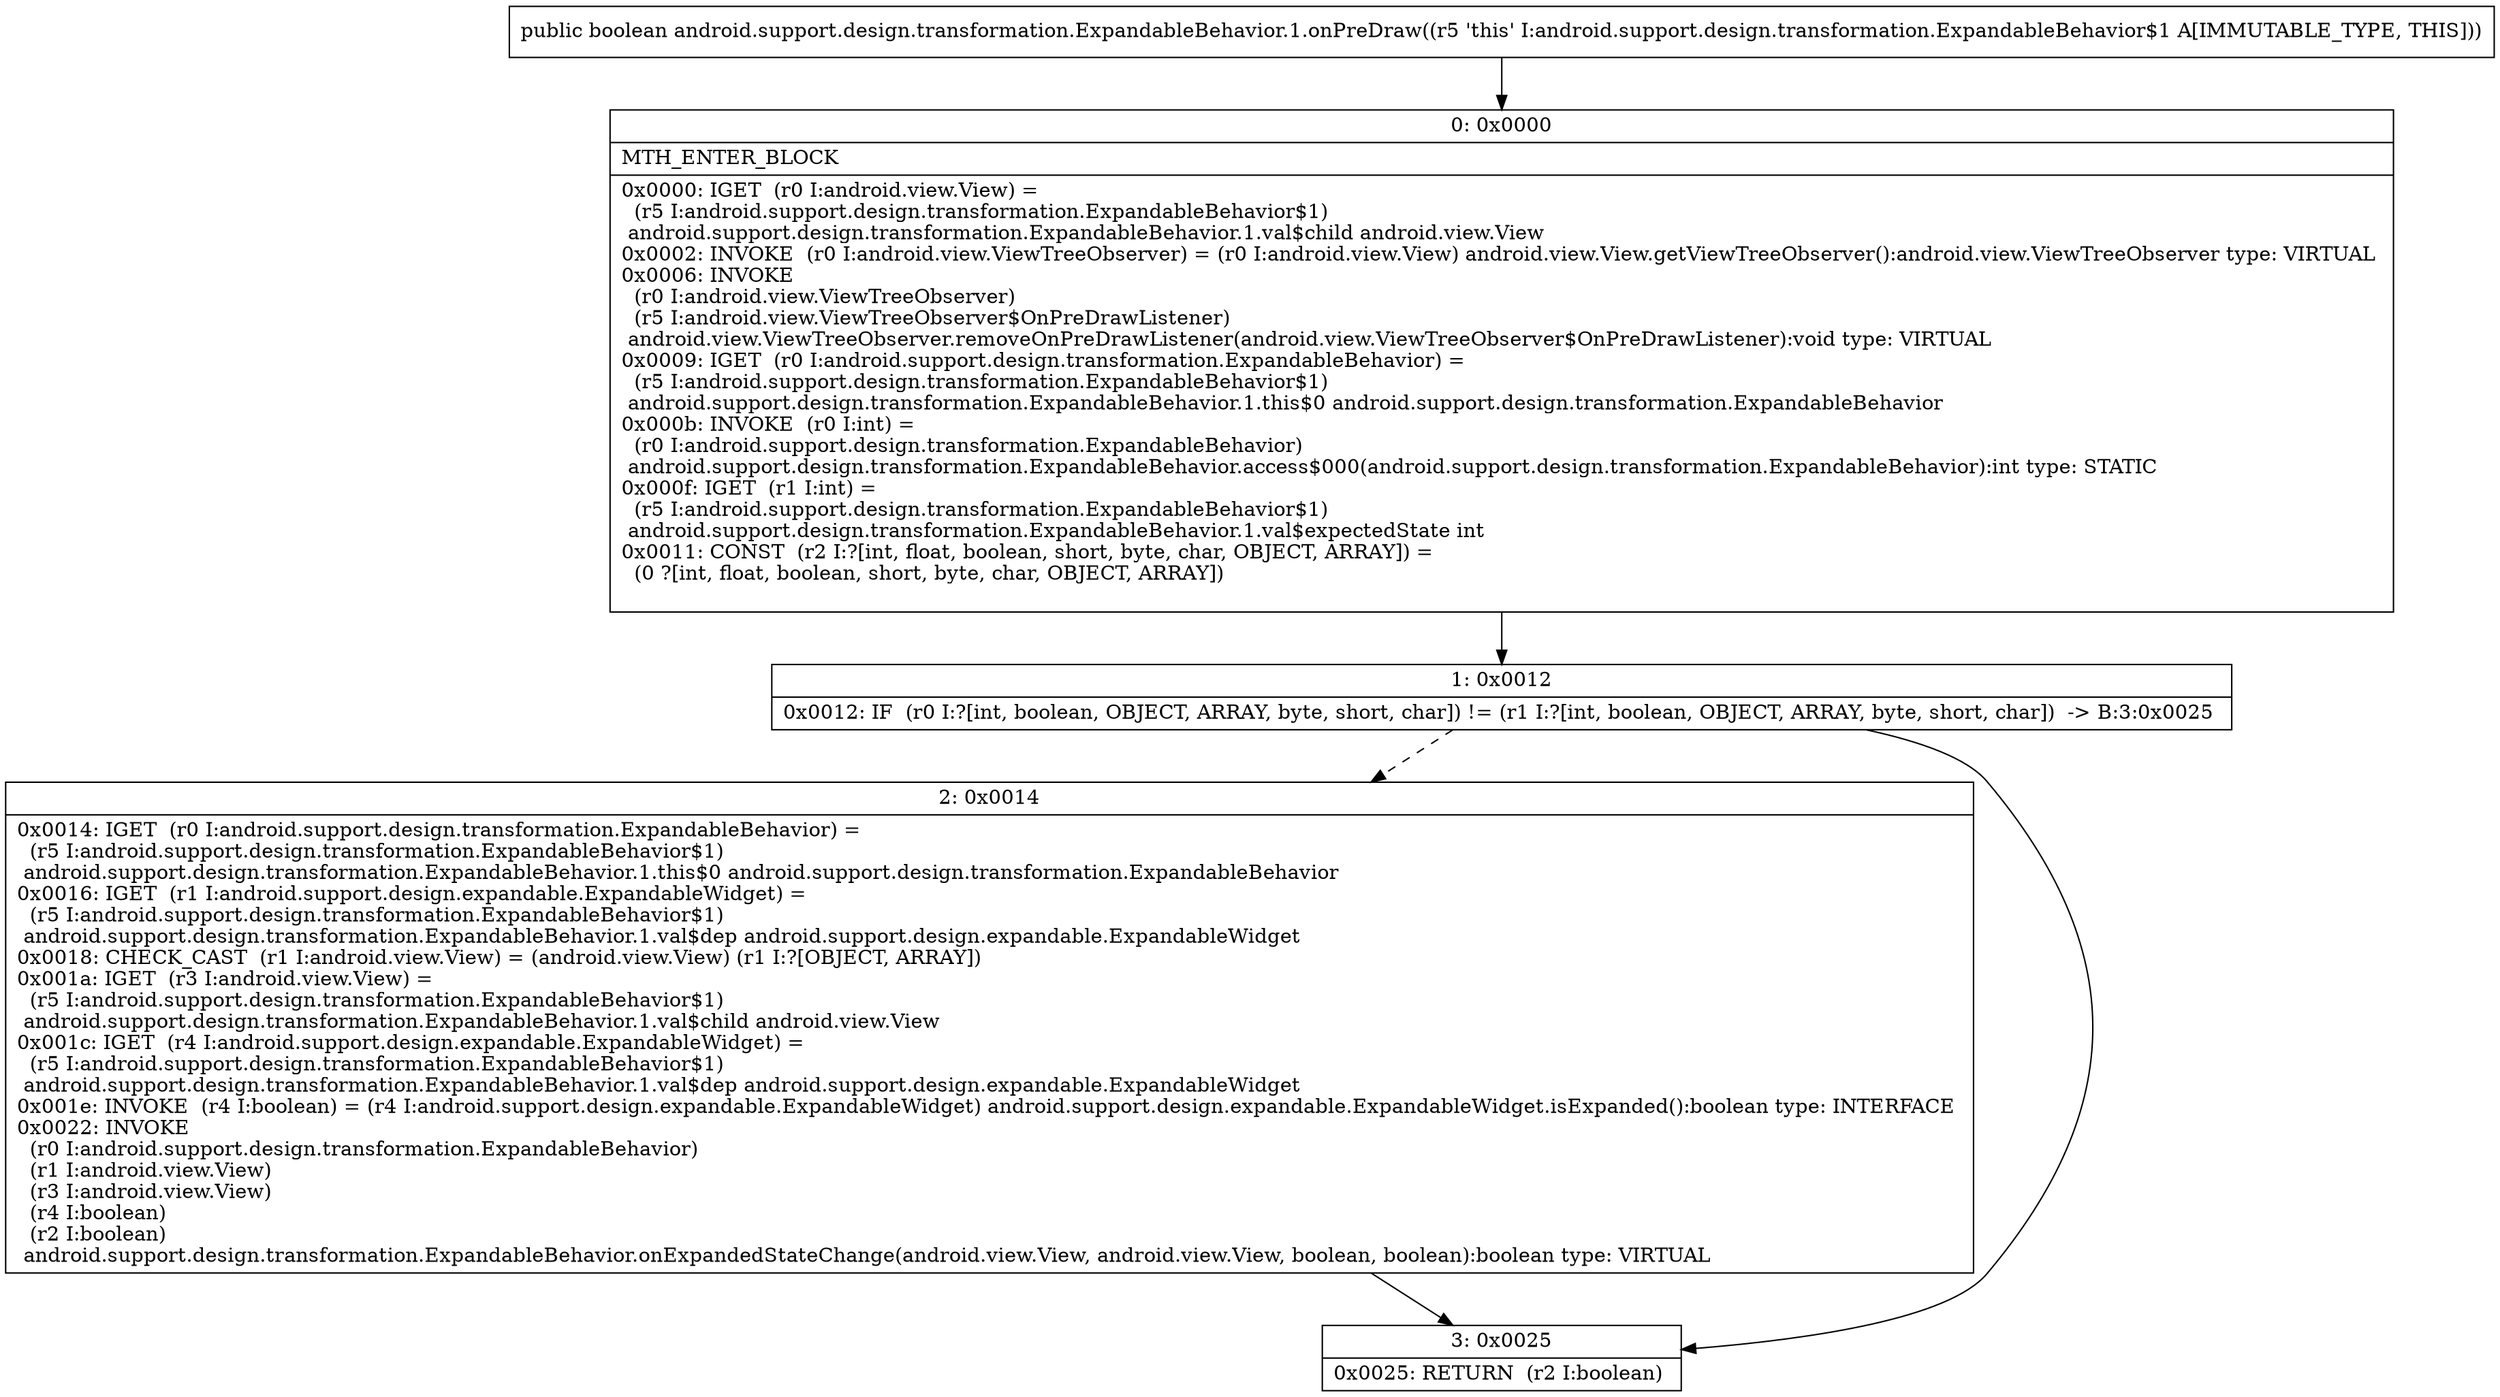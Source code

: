digraph "CFG forandroid.support.design.transformation.ExpandableBehavior.1.onPreDraw()Z" {
Node_0 [shape=record,label="{0\:\ 0x0000|MTH_ENTER_BLOCK\l|0x0000: IGET  (r0 I:android.view.View) = \l  (r5 I:android.support.design.transformation.ExpandableBehavior$1)\l android.support.design.transformation.ExpandableBehavior.1.val$child android.view.View \l0x0002: INVOKE  (r0 I:android.view.ViewTreeObserver) = (r0 I:android.view.View) android.view.View.getViewTreeObserver():android.view.ViewTreeObserver type: VIRTUAL \l0x0006: INVOKE  \l  (r0 I:android.view.ViewTreeObserver)\l  (r5 I:android.view.ViewTreeObserver$OnPreDrawListener)\l android.view.ViewTreeObserver.removeOnPreDrawListener(android.view.ViewTreeObserver$OnPreDrawListener):void type: VIRTUAL \l0x0009: IGET  (r0 I:android.support.design.transformation.ExpandableBehavior) = \l  (r5 I:android.support.design.transformation.ExpandableBehavior$1)\l android.support.design.transformation.ExpandableBehavior.1.this$0 android.support.design.transformation.ExpandableBehavior \l0x000b: INVOKE  (r0 I:int) = \l  (r0 I:android.support.design.transformation.ExpandableBehavior)\l android.support.design.transformation.ExpandableBehavior.access$000(android.support.design.transformation.ExpandableBehavior):int type: STATIC \l0x000f: IGET  (r1 I:int) = \l  (r5 I:android.support.design.transformation.ExpandableBehavior$1)\l android.support.design.transformation.ExpandableBehavior.1.val$expectedState int \l0x0011: CONST  (r2 I:?[int, float, boolean, short, byte, char, OBJECT, ARRAY]) = \l  (0 ?[int, float, boolean, short, byte, char, OBJECT, ARRAY])\l \l}"];
Node_1 [shape=record,label="{1\:\ 0x0012|0x0012: IF  (r0 I:?[int, boolean, OBJECT, ARRAY, byte, short, char]) != (r1 I:?[int, boolean, OBJECT, ARRAY, byte, short, char])  \-\> B:3:0x0025 \l}"];
Node_2 [shape=record,label="{2\:\ 0x0014|0x0014: IGET  (r0 I:android.support.design.transformation.ExpandableBehavior) = \l  (r5 I:android.support.design.transformation.ExpandableBehavior$1)\l android.support.design.transformation.ExpandableBehavior.1.this$0 android.support.design.transformation.ExpandableBehavior \l0x0016: IGET  (r1 I:android.support.design.expandable.ExpandableWidget) = \l  (r5 I:android.support.design.transformation.ExpandableBehavior$1)\l android.support.design.transformation.ExpandableBehavior.1.val$dep android.support.design.expandable.ExpandableWidget \l0x0018: CHECK_CAST  (r1 I:android.view.View) = (android.view.View) (r1 I:?[OBJECT, ARRAY]) \l0x001a: IGET  (r3 I:android.view.View) = \l  (r5 I:android.support.design.transformation.ExpandableBehavior$1)\l android.support.design.transformation.ExpandableBehavior.1.val$child android.view.View \l0x001c: IGET  (r4 I:android.support.design.expandable.ExpandableWidget) = \l  (r5 I:android.support.design.transformation.ExpandableBehavior$1)\l android.support.design.transformation.ExpandableBehavior.1.val$dep android.support.design.expandable.ExpandableWidget \l0x001e: INVOKE  (r4 I:boolean) = (r4 I:android.support.design.expandable.ExpandableWidget) android.support.design.expandable.ExpandableWidget.isExpanded():boolean type: INTERFACE \l0x0022: INVOKE  \l  (r0 I:android.support.design.transformation.ExpandableBehavior)\l  (r1 I:android.view.View)\l  (r3 I:android.view.View)\l  (r4 I:boolean)\l  (r2 I:boolean)\l android.support.design.transformation.ExpandableBehavior.onExpandedStateChange(android.view.View, android.view.View, boolean, boolean):boolean type: VIRTUAL \l}"];
Node_3 [shape=record,label="{3\:\ 0x0025|0x0025: RETURN  (r2 I:boolean) \l}"];
MethodNode[shape=record,label="{public boolean android.support.design.transformation.ExpandableBehavior.1.onPreDraw((r5 'this' I:android.support.design.transformation.ExpandableBehavior$1 A[IMMUTABLE_TYPE, THIS])) }"];
MethodNode -> Node_0;
Node_0 -> Node_1;
Node_1 -> Node_2[style=dashed];
Node_1 -> Node_3;
Node_2 -> Node_3;
}

